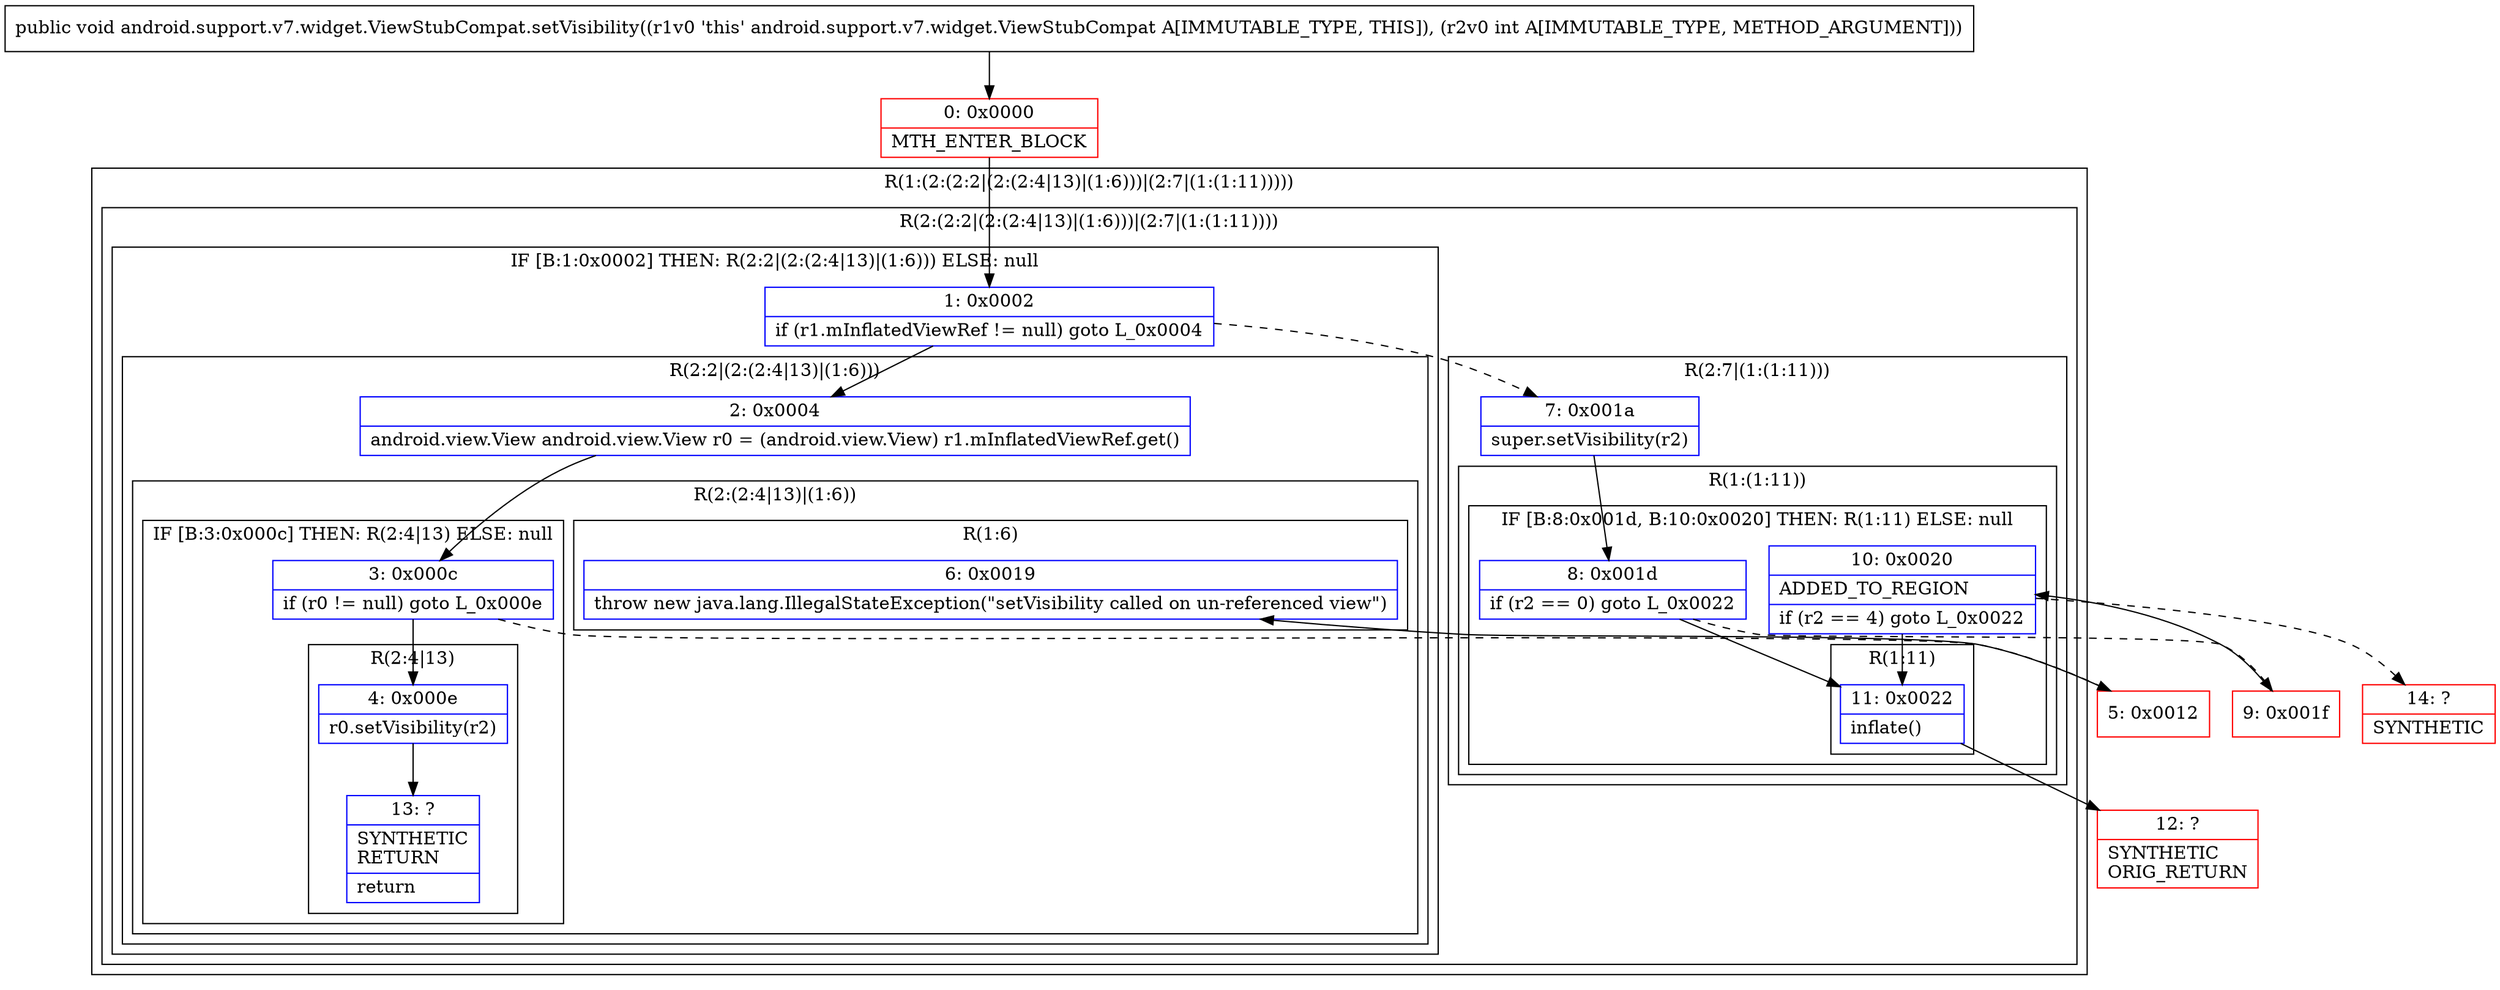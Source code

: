 digraph "CFG forandroid.support.v7.widget.ViewStubCompat.setVisibility(I)V" {
subgraph cluster_Region_376853074 {
label = "R(1:(2:(2:2|(2:(2:4|13)|(1:6)))|(2:7|(1:(1:11)))))";
node [shape=record,color=blue];
subgraph cluster_Region_78853942 {
label = "R(2:(2:2|(2:(2:4|13)|(1:6)))|(2:7|(1:(1:11))))";
node [shape=record,color=blue];
subgraph cluster_IfRegion_1912983464 {
label = "IF [B:1:0x0002] THEN: R(2:2|(2:(2:4|13)|(1:6))) ELSE: null";
node [shape=record,color=blue];
Node_1 [shape=record,label="{1\:\ 0x0002|if (r1.mInflatedViewRef != null) goto L_0x0004\l}"];
subgraph cluster_Region_1763213868 {
label = "R(2:2|(2:(2:4|13)|(1:6)))";
node [shape=record,color=blue];
Node_2 [shape=record,label="{2\:\ 0x0004|android.view.View android.view.View r0 = (android.view.View) r1.mInflatedViewRef.get()\l}"];
subgraph cluster_Region_1822111605 {
label = "R(2:(2:4|13)|(1:6))";
node [shape=record,color=blue];
subgraph cluster_IfRegion_2099462837 {
label = "IF [B:3:0x000c] THEN: R(2:4|13) ELSE: null";
node [shape=record,color=blue];
Node_3 [shape=record,label="{3\:\ 0x000c|if (r0 != null) goto L_0x000e\l}"];
subgraph cluster_Region_255330658 {
label = "R(2:4|13)";
node [shape=record,color=blue];
Node_4 [shape=record,label="{4\:\ 0x000e|r0.setVisibility(r2)\l}"];
Node_13 [shape=record,label="{13\:\ ?|SYNTHETIC\lRETURN\l|return\l}"];
}
}
subgraph cluster_Region_1213926518 {
label = "R(1:6)";
node [shape=record,color=blue];
Node_6 [shape=record,label="{6\:\ 0x0019|throw new java.lang.IllegalStateException(\"setVisibility called on un\-referenced view\")\l}"];
}
}
}
}
subgraph cluster_Region_1439471820 {
label = "R(2:7|(1:(1:11)))";
node [shape=record,color=blue];
Node_7 [shape=record,label="{7\:\ 0x001a|super.setVisibility(r2)\l}"];
subgraph cluster_Region_166225234 {
label = "R(1:(1:11))";
node [shape=record,color=blue];
subgraph cluster_IfRegion_1023269765 {
label = "IF [B:8:0x001d, B:10:0x0020] THEN: R(1:11) ELSE: null";
node [shape=record,color=blue];
Node_8 [shape=record,label="{8\:\ 0x001d|if (r2 == 0) goto L_0x0022\l}"];
Node_10 [shape=record,label="{10\:\ 0x0020|ADDED_TO_REGION\l|if (r2 == 4) goto L_0x0022\l}"];
subgraph cluster_Region_752179408 {
label = "R(1:11)";
node [shape=record,color=blue];
Node_11 [shape=record,label="{11\:\ 0x0022|inflate()\l}"];
}
}
}
}
}
}
Node_0 [shape=record,color=red,label="{0\:\ 0x0000|MTH_ENTER_BLOCK\l}"];
Node_5 [shape=record,color=red,label="{5\:\ 0x0012}"];
Node_9 [shape=record,color=red,label="{9\:\ 0x001f}"];
Node_12 [shape=record,color=red,label="{12\:\ ?|SYNTHETIC\lORIG_RETURN\l}"];
Node_14 [shape=record,color=red,label="{14\:\ ?|SYNTHETIC\l}"];
MethodNode[shape=record,label="{public void android.support.v7.widget.ViewStubCompat.setVisibility((r1v0 'this' android.support.v7.widget.ViewStubCompat A[IMMUTABLE_TYPE, THIS]), (r2v0 int A[IMMUTABLE_TYPE, METHOD_ARGUMENT])) }"];
MethodNode -> Node_0;
Node_1 -> Node_2;
Node_1 -> Node_7[style=dashed];
Node_2 -> Node_3;
Node_3 -> Node_4;
Node_3 -> Node_5[style=dashed];
Node_4 -> Node_13;
Node_7 -> Node_8;
Node_8 -> Node_9[style=dashed];
Node_8 -> Node_11;
Node_10 -> Node_11;
Node_10 -> Node_14[style=dashed];
Node_11 -> Node_12;
Node_0 -> Node_1;
Node_5 -> Node_6;
Node_9 -> Node_10;
}

